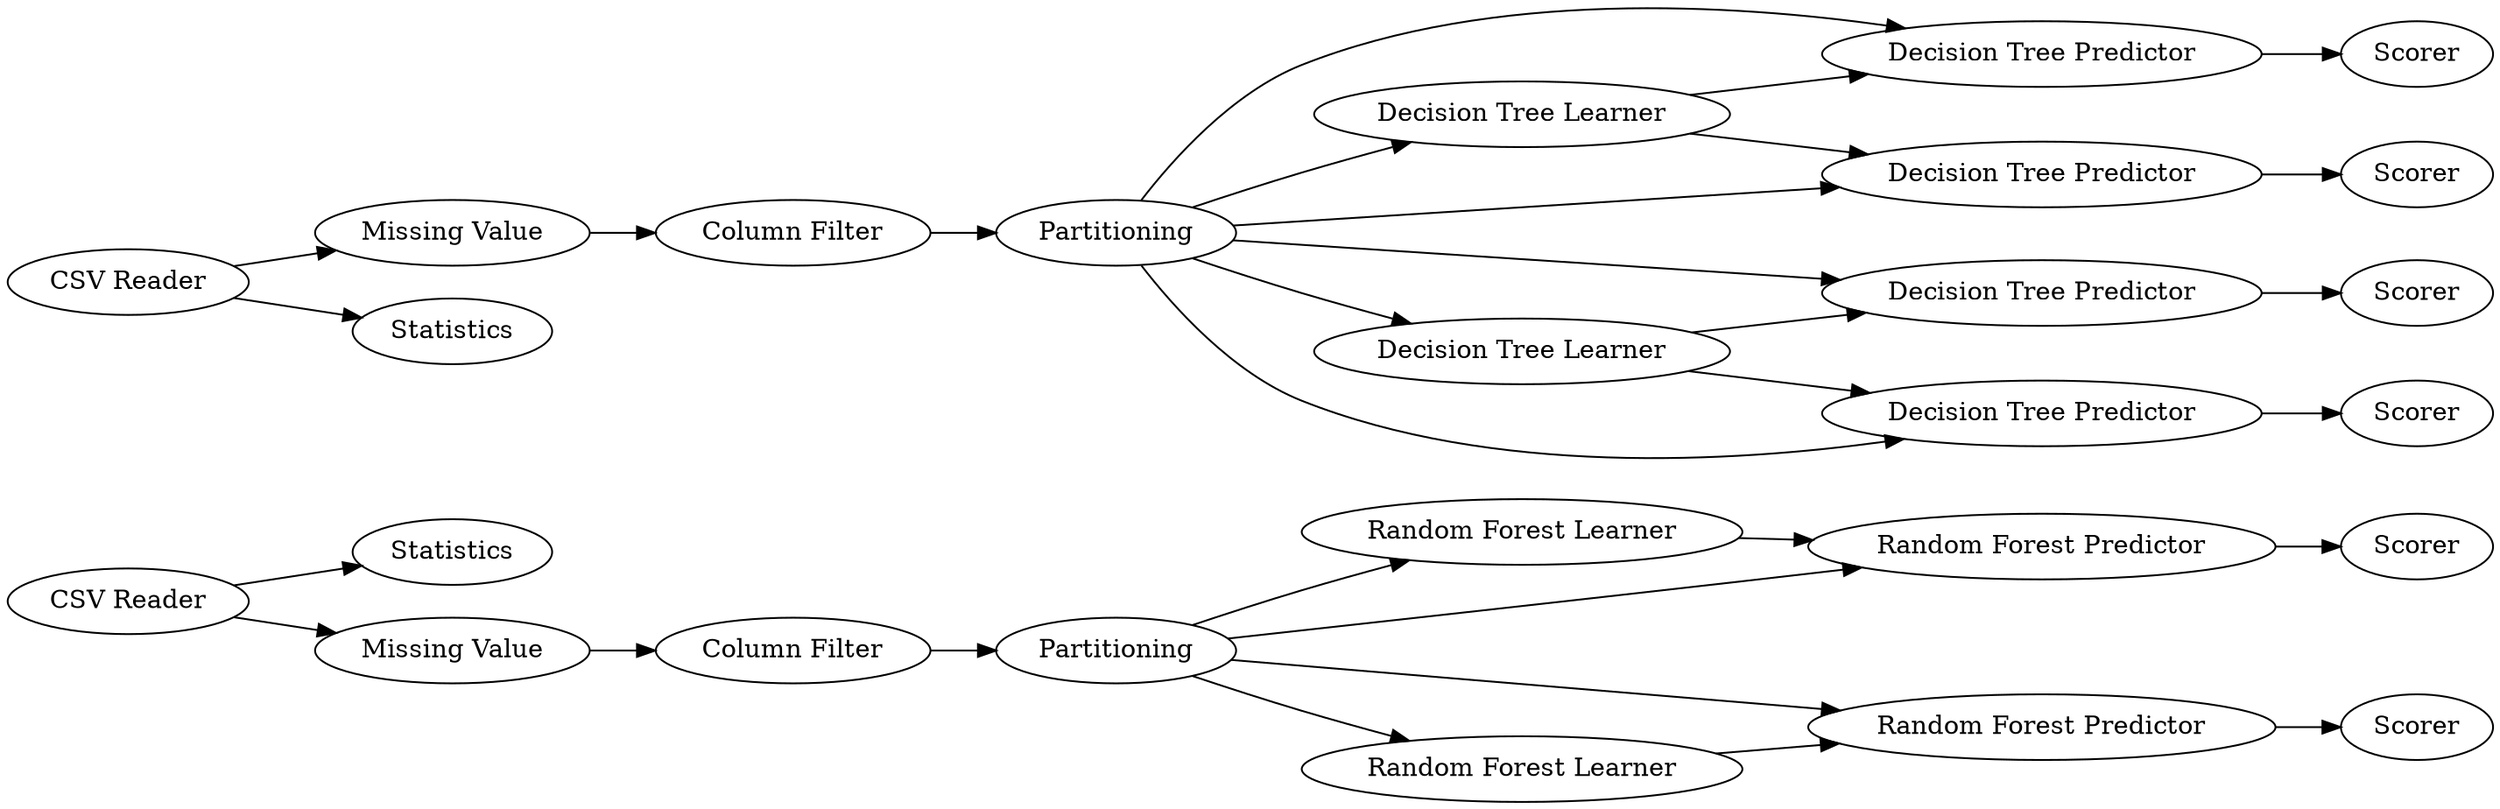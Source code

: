 digraph {
	29 -> 34
	29 -> 37
	31 -> 26
	14 -> 16
	29 -> 38
	25 -> 29
	34 -> 38
	2 -> 4
	3 -> 14
	37 -> 28
	4 -> 12
	5 -> 15
	33 -> 37
	29 -> 33
	5 -> 7
	2 -> 15
	11 -> 2
	19 -> 25
	9 -> 11
	31 -> 19
	15 -> 17
	1 -> 10
	2 -> 7
	7 -> 13
	2 -> 14
	3 -> 4
	38 -> 27
	1 -> 9
	2 -> 3
	2 -> 5
	27 [label=Scorer]
	7 [label="Decision Tree Predictor"]
	9 [label="Missing Value"]
	26 [label=Statistics]
	17 [label=Scorer]
	3 [label="Decision Tree Learner"]
	19 [label="Missing Value"]
	31 [label="CSV Reader"]
	15 [label="Decision Tree Predictor"]
	25 [label="Column Filter"]
	12 [label=Scorer]
	10 [label=Statistics]
	16 [label=Scorer]
	1 [label="CSV Reader"]
	28 [label=Scorer]
	11 [label="Column Filter"]
	4 [label="Decision Tree Predictor"]
	14 [label="Decision Tree Predictor"]
	38 [label="Random Forest Predictor"]
	5 [label="Decision Tree Learner"]
	13 [label=Scorer]
	34 [label="Random Forest Learner"]
	29 [label=Partitioning]
	33 [label="Random Forest Learner"]
	2 [label=Partitioning]
	37 [label="Random Forest Predictor"]
	rankdir=LR
}

